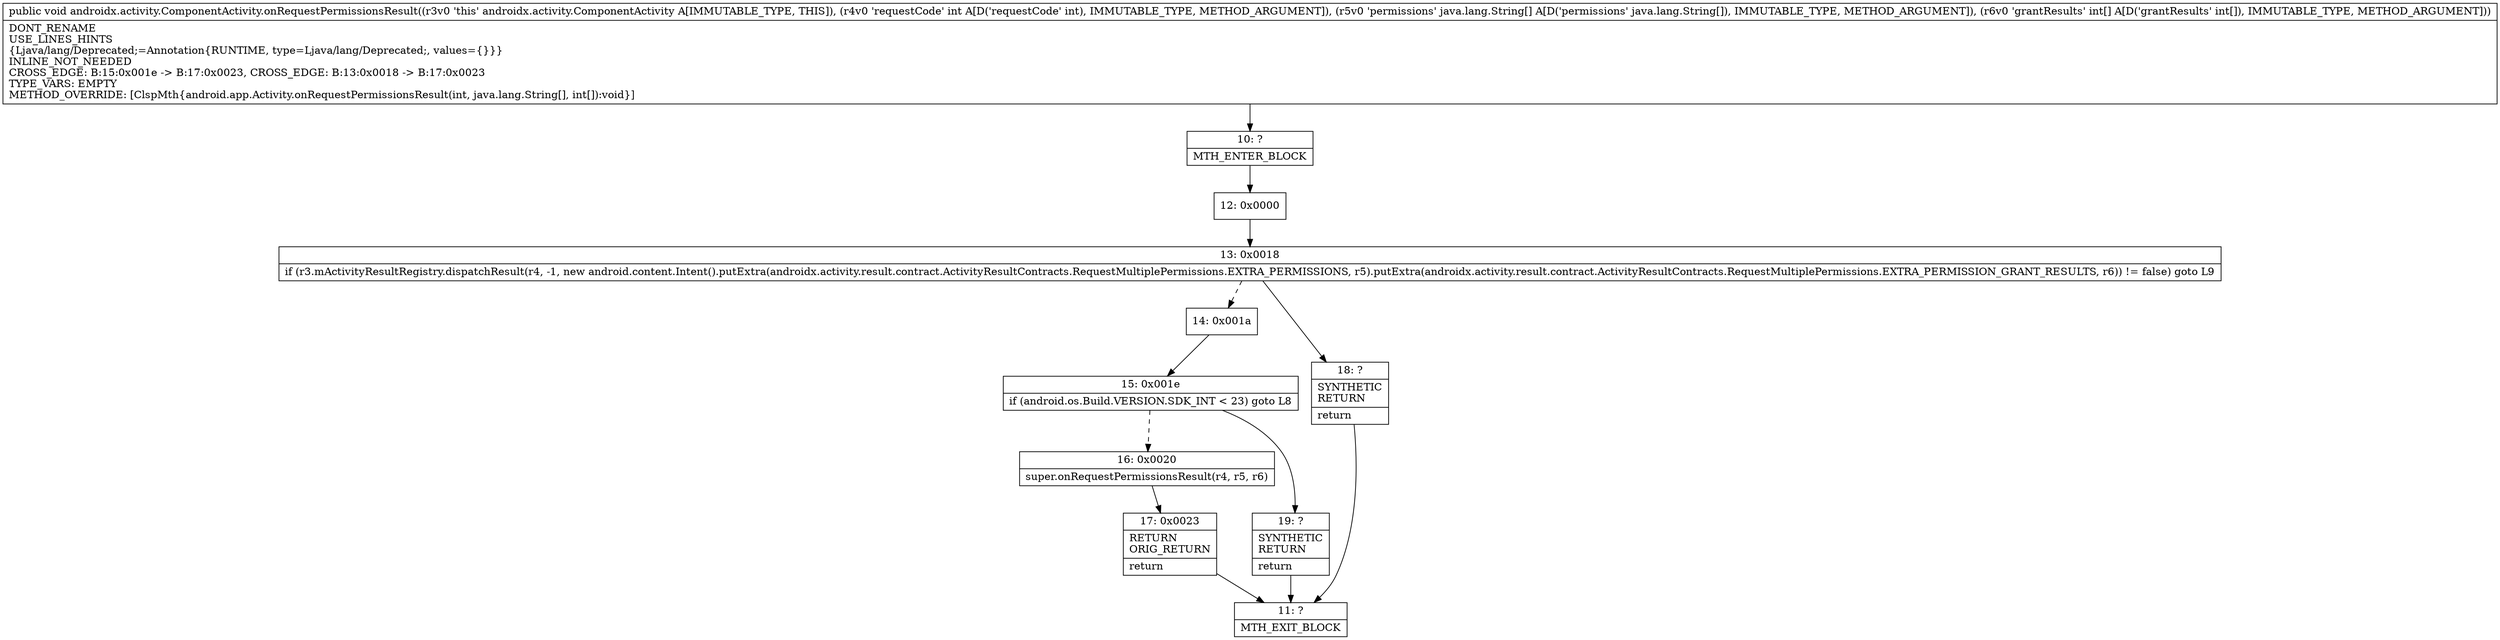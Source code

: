 digraph "CFG forandroidx.activity.ComponentActivity.onRequestPermissionsResult(I[Ljava\/lang\/String;[I)V" {
Node_10 [shape=record,label="{10\:\ ?|MTH_ENTER_BLOCK\l}"];
Node_12 [shape=record,label="{12\:\ 0x0000}"];
Node_13 [shape=record,label="{13\:\ 0x0018|if (r3.mActivityResultRegistry.dispatchResult(r4, \-1, new android.content.Intent().putExtra(androidx.activity.result.contract.ActivityResultContracts.RequestMultiplePermissions.EXTRA_PERMISSIONS, r5).putExtra(androidx.activity.result.contract.ActivityResultContracts.RequestMultiplePermissions.EXTRA_PERMISSION_GRANT_RESULTS, r6)) != false) goto L9\l}"];
Node_14 [shape=record,label="{14\:\ 0x001a}"];
Node_15 [shape=record,label="{15\:\ 0x001e|if (android.os.Build.VERSION.SDK_INT \< 23) goto L8\l}"];
Node_16 [shape=record,label="{16\:\ 0x0020|super.onRequestPermissionsResult(r4, r5, r6)\l}"];
Node_17 [shape=record,label="{17\:\ 0x0023|RETURN\lORIG_RETURN\l|return\l}"];
Node_11 [shape=record,label="{11\:\ ?|MTH_EXIT_BLOCK\l}"];
Node_19 [shape=record,label="{19\:\ ?|SYNTHETIC\lRETURN\l|return\l}"];
Node_18 [shape=record,label="{18\:\ ?|SYNTHETIC\lRETURN\l|return\l}"];
MethodNode[shape=record,label="{public void androidx.activity.ComponentActivity.onRequestPermissionsResult((r3v0 'this' androidx.activity.ComponentActivity A[IMMUTABLE_TYPE, THIS]), (r4v0 'requestCode' int A[D('requestCode' int), IMMUTABLE_TYPE, METHOD_ARGUMENT]), (r5v0 'permissions' java.lang.String[] A[D('permissions' java.lang.String[]), IMMUTABLE_TYPE, METHOD_ARGUMENT]), (r6v0 'grantResults' int[] A[D('grantResults' int[]), IMMUTABLE_TYPE, METHOD_ARGUMENT]))  | DONT_RENAME\lUSE_LINES_HINTS\l\{Ljava\/lang\/Deprecated;=Annotation\{RUNTIME, type=Ljava\/lang\/Deprecated;, values=\{\}\}\}\lINLINE_NOT_NEEDED\lCROSS_EDGE: B:15:0x001e \-\> B:17:0x0023, CROSS_EDGE: B:13:0x0018 \-\> B:17:0x0023\lTYPE_VARS: EMPTY\lMETHOD_OVERRIDE: [ClspMth\{android.app.Activity.onRequestPermissionsResult(int, java.lang.String[], int[]):void\}]\l}"];
MethodNode -> Node_10;Node_10 -> Node_12;
Node_12 -> Node_13;
Node_13 -> Node_14[style=dashed];
Node_13 -> Node_18;
Node_14 -> Node_15;
Node_15 -> Node_16[style=dashed];
Node_15 -> Node_19;
Node_16 -> Node_17;
Node_17 -> Node_11;
Node_19 -> Node_11;
Node_18 -> Node_11;
}

